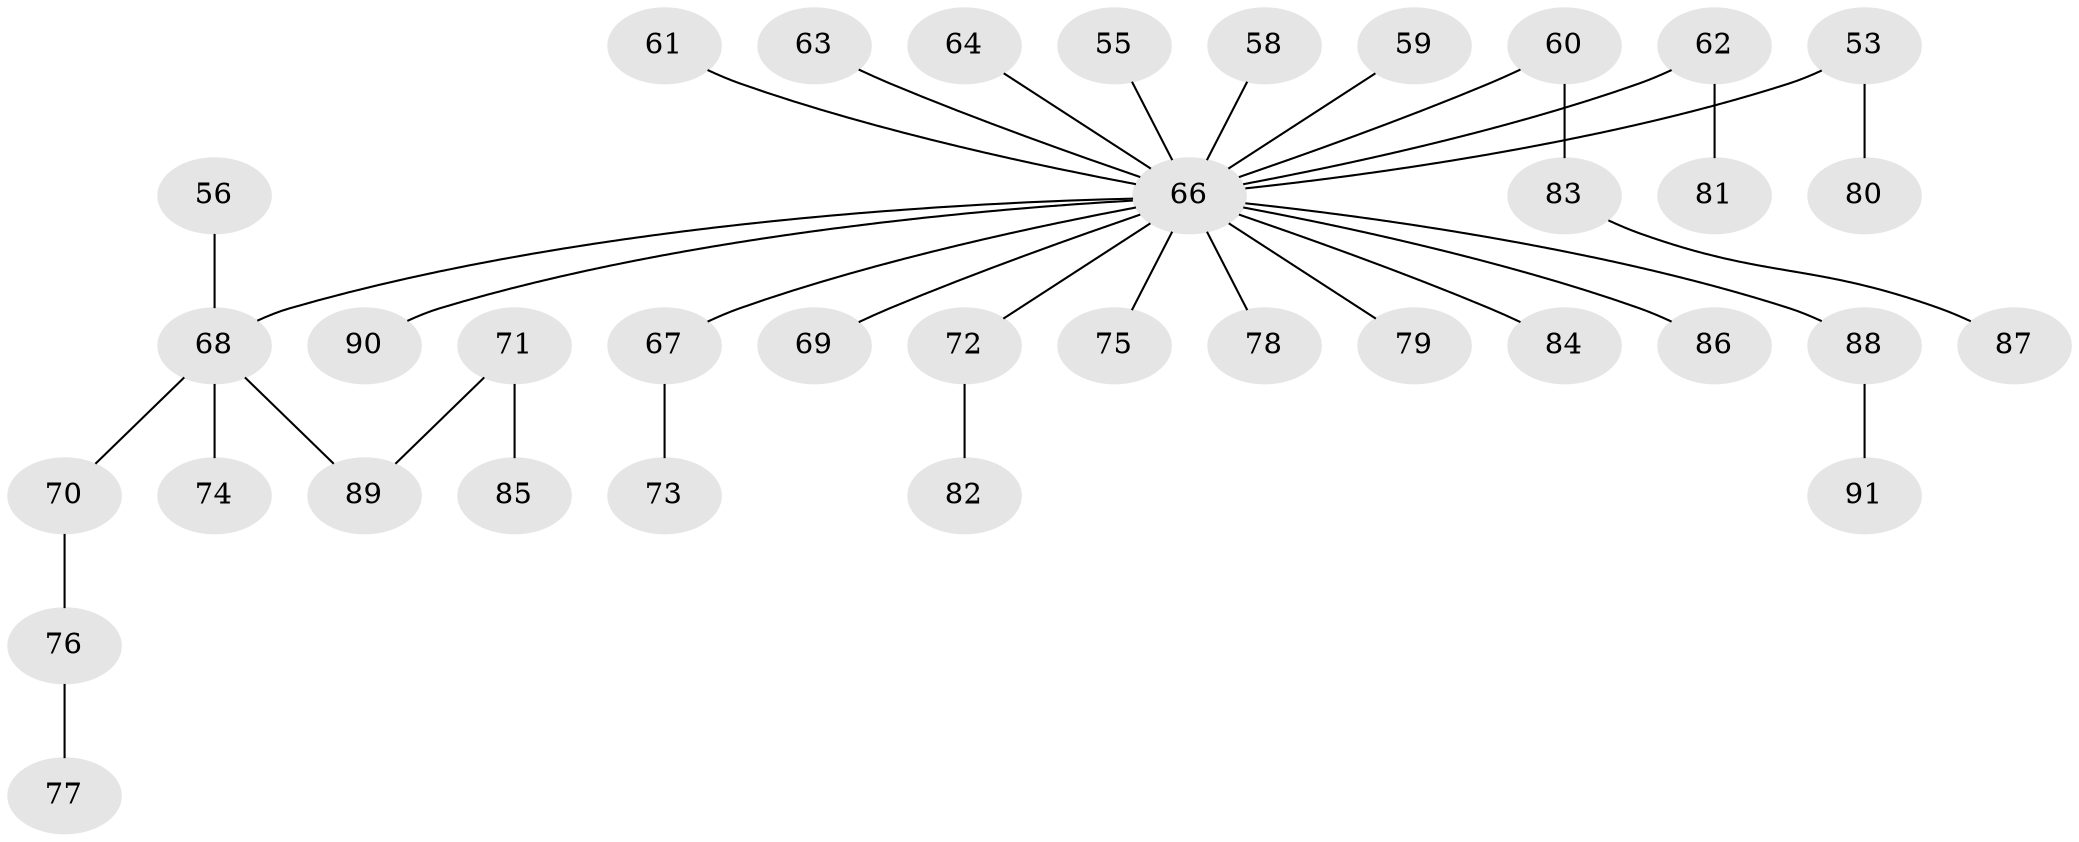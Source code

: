 // original degree distribution, {7: 0.01098901098901099, 5: 0.02197802197802198, 6: 0.01098901098901099, 2: 0.2857142857142857, 1: 0.45054945054945056, 3: 0.17582417582417584, 4: 0.04395604395604396}
// Generated by graph-tools (version 1.1) at 2025/56/03/04/25 21:56:32]
// undirected, 36 vertices, 35 edges
graph export_dot {
graph [start="1"]
  node [color=gray90,style=filled];
  53;
  55;
  56;
  58;
  59;
  60;
  61;
  62;
  63;
  64;
  66 [super="+17+11+14+29+35+65+51+37+39+44+45+49"];
  67;
  68 [super="+23+52+27+38+43+46"];
  69;
  70;
  71;
  72 [super="+41"];
  73;
  74;
  75;
  76;
  77;
  78;
  79;
  80;
  81;
  82;
  83;
  84;
  85;
  86;
  87;
  88;
  89 [super="+57"];
  90;
  91;
  53 -- 80;
  53 -- 66;
  55 -- 66;
  56 -- 68;
  58 -- 66;
  59 -- 66;
  60 -- 83;
  60 -- 66;
  61 -- 66;
  62 -- 81;
  62 -- 66;
  63 -- 66;
  64 -- 66;
  66 -- 78;
  66 -- 69;
  66 -- 67;
  66 -- 68;
  66 -- 72;
  66 -- 75;
  66 -- 79;
  66 -- 86;
  66 -- 88;
  66 -- 90;
  66 -- 84;
  67 -- 73;
  68 -- 70;
  68 -- 74;
  68 -- 89;
  70 -- 76;
  71 -- 85;
  71 -- 89;
  72 -- 82;
  76 -- 77;
  83 -- 87;
  88 -- 91;
}
